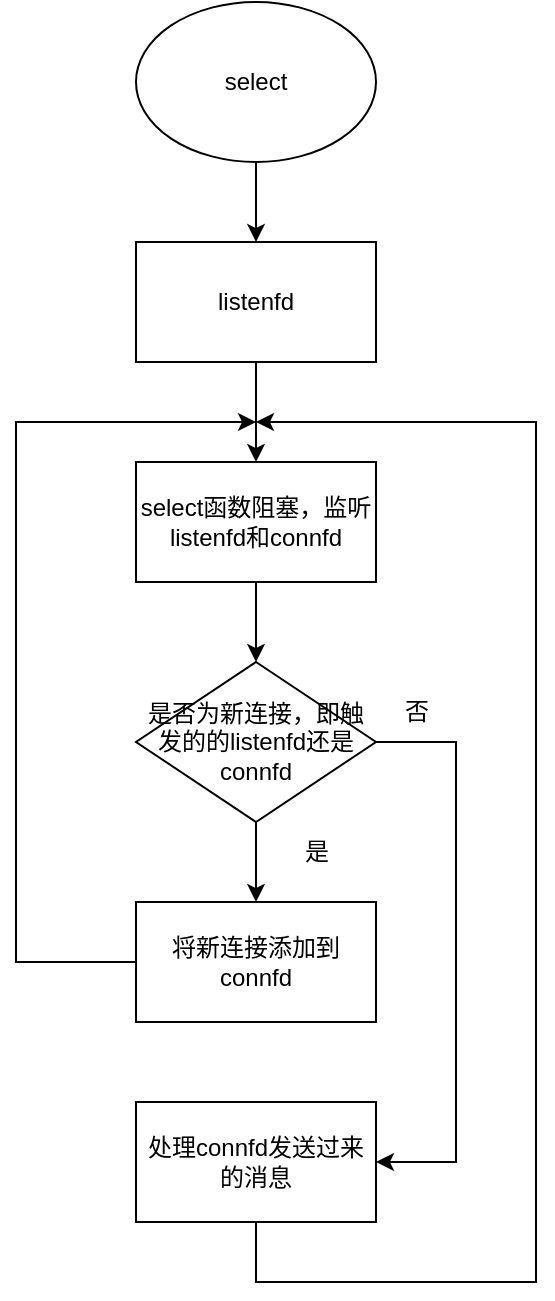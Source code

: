 <mxfile version="20.8.20" type="github">
  <diagram name="第 1 页" id="FGDo-nEDbWvVUzsuPYxf">
    <mxGraphModel dx="875" dy="754" grid="1" gridSize="10" guides="1" tooltips="1" connect="1" arrows="1" fold="1" page="1" pageScale="1" pageWidth="2339" pageHeight="3300" math="0" shadow="0">
      <root>
        <mxCell id="0" />
        <mxCell id="1" parent="0" />
        <mxCell id="2wIg0Ye_rMa0eJQUFS50-2" value="" style="edgeStyle=orthogonalEdgeStyle;rounded=0;orthogonalLoop=1;jettySize=auto;html=1;" edge="1" parent="1" source="2NJBqrpApLZDzFMIFYRs-1" target="2wIg0Ye_rMa0eJQUFS50-1">
          <mxGeometry relative="1" as="geometry" />
        </mxCell>
        <mxCell id="2NJBqrpApLZDzFMIFYRs-1" value="select" style="ellipse;whiteSpace=wrap;html=1;" parent="1" vertex="1">
          <mxGeometry x="270" y="120" width="120" height="80" as="geometry" />
        </mxCell>
        <mxCell id="2wIg0Ye_rMa0eJQUFS50-4" value="" style="edgeStyle=orthogonalEdgeStyle;rounded=0;orthogonalLoop=1;jettySize=auto;html=1;" edge="1" parent="1" source="2wIg0Ye_rMa0eJQUFS50-1" target="2wIg0Ye_rMa0eJQUFS50-3">
          <mxGeometry relative="1" as="geometry" />
        </mxCell>
        <mxCell id="2wIg0Ye_rMa0eJQUFS50-1" value="listenfd" style="rounded=0;whiteSpace=wrap;html=1;" vertex="1" parent="1">
          <mxGeometry x="270" y="240" width="120" height="60" as="geometry" />
        </mxCell>
        <mxCell id="2wIg0Ye_rMa0eJQUFS50-6" value="" style="edgeStyle=orthogonalEdgeStyle;rounded=0;orthogonalLoop=1;jettySize=auto;html=1;" edge="1" parent="1" source="2wIg0Ye_rMa0eJQUFS50-3" target="2wIg0Ye_rMa0eJQUFS50-5">
          <mxGeometry relative="1" as="geometry" />
        </mxCell>
        <mxCell id="2wIg0Ye_rMa0eJQUFS50-3" value="select函数阻塞，监听listenfd和connfd" style="rounded=0;whiteSpace=wrap;html=1;" vertex="1" parent="1">
          <mxGeometry x="270" y="350" width="120" height="60" as="geometry" />
        </mxCell>
        <mxCell id="2wIg0Ye_rMa0eJQUFS50-8" value="" style="edgeStyle=orthogonalEdgeStyle;rounded=0;orthogonalLoop=1;jettySize=auto;html=1;" edge="1" parent="1" source="2wIg0Ye_rMa0eJQUFS50-5" target="2wIg0Ye_rMa0eJQUFS50-7">
          <mxGeometry relative="1" as="geometry" />
        </mxCell>
        <mxCell id="2wIg0Ye_rMa0eJQUFS50-13" style="edgeStyle=orthogonalEdgeStyle;rounded=0;orthogonalLoop=1;jettySize=auto;html=1;entryX=1;entryY=0.5;entryDx=0;entryDy=0;" edge="1" parent="1" source="2wIg0Ye_rMa0eJQUFS50-5" target="2wIg0Ye_rMa0eJQUFS50-10">
          <mxGeometry relative="1" as="geometry">
            <Array as="points">
              <mxPoint x="430" y="490" />
              <mxPoint x="430" y="700" />
            </Array>
          </mxGeometry>
        </mxCell>
        <mxCell id="2wIg0Ye_rMa0eJQUFS50-5" value="是否为新连接，即触发的的listenfd还是connfd" style="rhombus;whiteSpace=wrap;html=1;rounded=0;" vertex="1" parent="1">
          <mxGeometry x="270" y="450" width="120" height="80" as="geometry" />
        </mxCell>
        <mxCell id="2wIg0Ye_rMa0eJQUFS50-15" style="edgeStyle=orthogonalEdgeStyle;rounded=0;orthogonalLoop=1;jettySize=auto;html=1;" edge="1" parent="1" source="2wIg0Ye_rMa0eJQUFS50-7">
          <mxGeometry relative="1" as="geometry">
            <mxPoint x="330" y="330" as="targetPoint" />
            <Array as="points">
              <mxPoint x="210" y="600" />
              <mxPoint x="210" y="330" />
            </Array>
          </mxGeometry>
        </mxCell>
        <mxCell id="2wIg0Ye_rMa0eJQUFS50-7" value="将新连接添加到connfd" style="whiteSpace=wrap;html=1;rounded=0;" vertex="1" parent="1">
          <mxGeometry x="270" y="570" width="120" height="60" as="geometry" />
        </mxCell>
        <mxCell id="2wIg0Ye_rMa0eJQUFS50-16" style="edgeStyle=orthogonalEdgeStyle;rounded=0;orthogonalLoop=1;jettySize=auto;html=1;" edge="1" parent="1" source="2wIg0Ye_rMa0eJQUFS50-10">
          <mxGeometry relative="1" as="geometry">
            <mxPoint x="330" y="330" as="targetPoint" />
            <Array as="points">
              <mxPoint x="330" y="760" />
              <mxPoint x="470" y="760" />
              <mxPoint x="470" y="330" />
            </Array>
          </mxGeometry>
        </mxCell>
        <mxCell id="2wIg0Ye_rMa0eJQUFS50-10" value="处理connfd发送过来的消息" style="rounded=0;whiteSpace=wrap;html=1;" vertex="1" parent="1">
          <mxGeometry x="270" y="670" width="120" height="60" as="geometry" />
        </mxCell>
        <mxCell id="2wIg0Ye_rMa0eJQUFS50-11" value="是" style="text;html=1;align=center;verticalAlign=middle;resizable=0;points=[];autosize=1;strokeColor=none;fillColor=none;" vertex="1" parent="1">
          <mxGeometry x="340" y="530" width="40" height="30" as="geometry" />
        </mxCell>
        <mxCell id="2wIg0Ye_rMa0eJQUFS50-12" value="否" style="text;html=1;align=center;verticalAlign=middle;resizable=0;points=[];autosize=1;strokeColor=none;fillColor=none;" vertex="1" parent="1">
          <mxGeometry x="390" y="460" width="40" height="30" as="geometry" />
        </mxCell>
      </root>
    </mxGraphModel>
  </diagram>
</mxfile>
